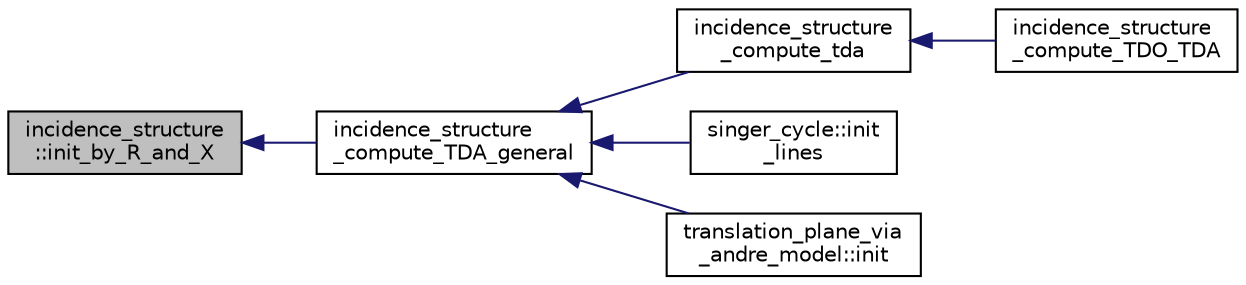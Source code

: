 digraph "incidence_structure::init_by_R_and_X"
{
  edge [fontname="Helvetica",fontsize="10",labelfontname="Helvetica",labelfontsize="10"];
  node [fontname="Helvetica",fontsize="10",shape=record];
  rankdir="LR";
  Node5189 [label="incidence_structure\l::init_by_R_and_X",height=0.2,width=0.4,color="black", fillcolor="grey75", style="filled", fontcolor="black"];
  Node5189 -> Node5190 [dir="back",color="midnightblue",fontsize="10",style="solid",fontname="Helvetica"];
  Node5190 [label="incidence_structure\l_compute_TDA_general",height=0.2,width=0.4,color="black", fillcolor="white", style="filled",URL="$df/d74/tl__geometry_8h.html#a21ab759f6e646f3fe703c17f39361448"];
  Node5190 -> Node5191 [dir="back",color="midnightblue",fontsize="10",style="solid",fontname="Helvetica"];
  Node5191 [label="incidence_structure\l_compute_tda",height=0.2,width=0.4,color="black", fillcolor="white", style="filled",URL="$df/d74/tl__geometry_8h.html#ab3a7584f120bbaf752a5bd831d3ebf72"];
  Node5191 -> Node5192 [dir="back",color="midnightblue",fontsize="10",style="solid",fontname="Helvetica"];
  Node5192 [label="incidence_structure\l_compute_TDO_TDA",height=0.2,width=0.4,color="black", fillcolor="white", style="filled",URL="$df/d74/tl__geometry_8h.html#a63d0e7a207e173b92c0e560df4d8e980"];
  Node5190 -> Node5193 [dir="back",color="midnightblue",fontsize="10",style="solid",fontname="Helvetica"];
  Node5193 [label="singer_cycle::init\l_lines",height=0.2,width=0.4,color="black", fillcolor="white", style="filled",URL="$d8/d13/classsinger__cycle.html#a817cbf613596d5db2cf5e926db8fa328"];
  Node5190 -> Node5194 [dir="back",color="midnightblue",fontsize="10",style="solid",fontname="Helvetica"];
  Node5194 [label="translation_plane_via\l_andre_model::init",height=0.2,width=0.4,color="black", fillcolor="white", style="filled",URL="$d1/dcc/classtranslation__plane__via__andre__model.html#adb424599de168ade331979a9218ee07b"];
}
